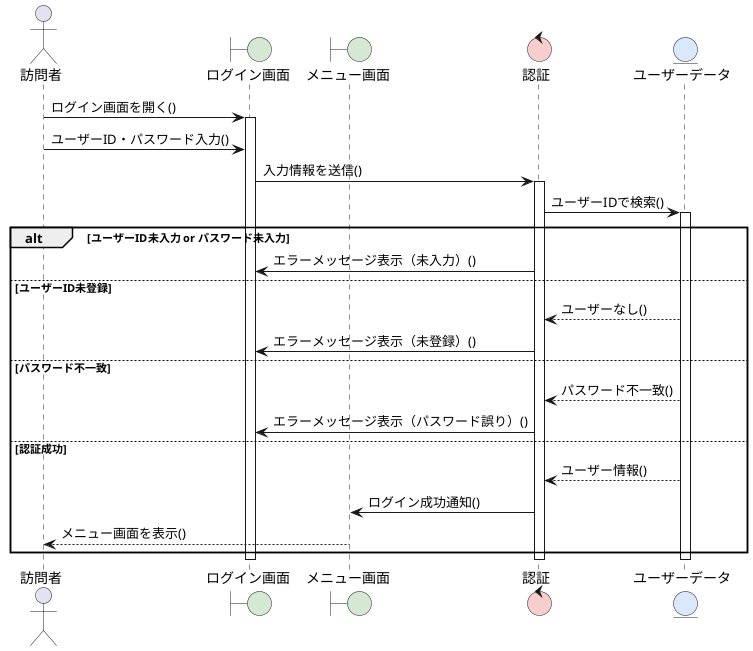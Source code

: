 @startuml Web訪問者システム-ログイン機能シーケンス図

skinparam boundaryBackgroundColor #D5E8D4
skinparam controlBackgroundColor  #F8CECC
skinparam entityBackgroundColor   #DAE8FC

actor 訪問者 as u
boundary ログイン画面 as log
boundary メニュー画面 as menu
control 認証
entity ユーザーデータ

u -> log : ログイン画面を開く()
activate log

u -> log : ユーザーID・パスワード入力()
log -> 認証 : 入力情報を送信()
activate 認証

認証 -> ユーザーデータ : ユーザーIDで検索()
activate ユーザーデータ

alt ユーザーID未入力 or パスワード未入力
    認証 -> log : エラーメッセージ表示（未入力）()
else ユーザーID未登録
    ユーザーデータ --> 認証 : ユーザーなし()
    認証 -> log : エラーメッセージ表示（未登録）()
else パスワード不一致
    ユーザーデータ --> 認証 : パスワード不一致()
    認証 -> log : エラーメッセージ表示（パスワード誤り）()
else 認証成功
    ユーザーデータ --> 認証 : ユーザー情報()
    認証 -> menu : ログイン成功通知()
    menu --> u : メニュー画面を表示()
end

deactivate ユーザーデータ
deactivate 認証
deactivate log

@enduml